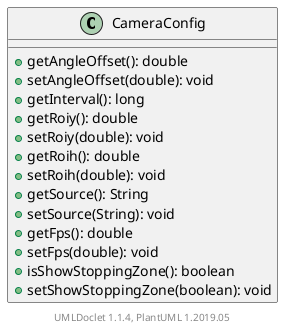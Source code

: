 @startuml

    class CameraConfig [[CameraConfig.html]] {
        +getAngleOffset(): double
        +setAngleOffset(double): void
        +getInterval(): long
        +getRoiy(): double
        +setRoiy(double): void
        +getRoih(): double
        +setRoih(double): void
        +getSource(): String
        +setSource(String): void
        +getFps(): double
        +setFps(double): void
        +isShowStoppingZone(): boolean
        +setShowStoppingZone(boolean): void
    }


    center footer UMLDoclet 1.1.4, PlantUML 1.2019.05
@enduml
